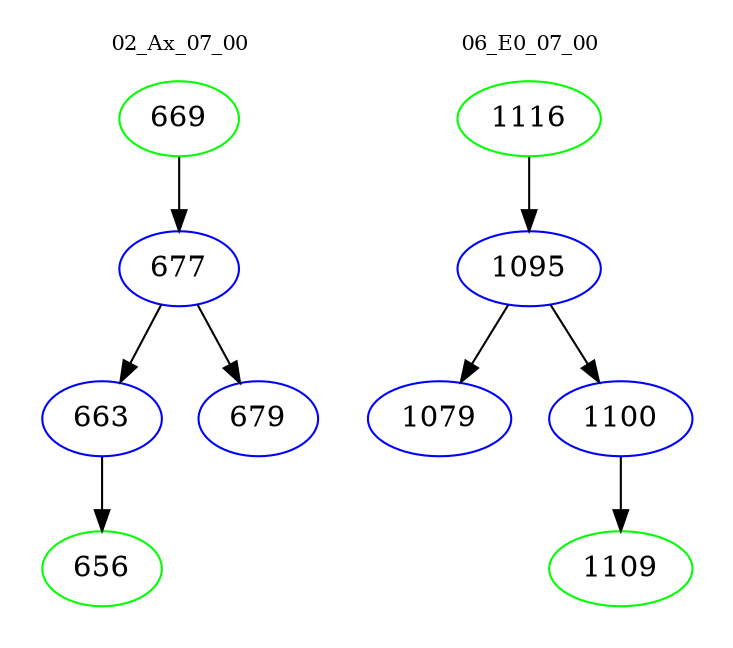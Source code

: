 digraph{
subgraph cluster_0 {
color = white
label = "02_Ax_07_00";
fontsize=10;
T0_669 [label="669", color="green"]
T0_669 -> T0_677 [color="black"]
T0_677 [label="677", color="blue"]
T0_677 -> T0_663 [color="black"]
T0_663 [label="663", color="blue"]
T0_663 -> T0_656 [color="black"]
T0_656 [label="656", color="green"]
T0_677 -> T0_679 [color="black"]
T0_679 [label="679", color="blue"]
}
subgraph cluster_1 {
color = white
label = "06_E0_07_00";
fontsize=10;
T1_1116 [label="1116", color="green"]
T1_1116 -> T1_1095 [color="black"]
T1_1095 [label="1095", color="blue"]
T1_1095 -> T1_1079 [color="black"]
T1_1079 [label="1079", color="blue"]
T1_1095 -> T1_1100 [color="black"]
T1_1100 [label="1100", color="blue"]
T1_1100 -> T1_1109 [color="black"]
T1_1109 [label="1109", color="green"]
}
}
